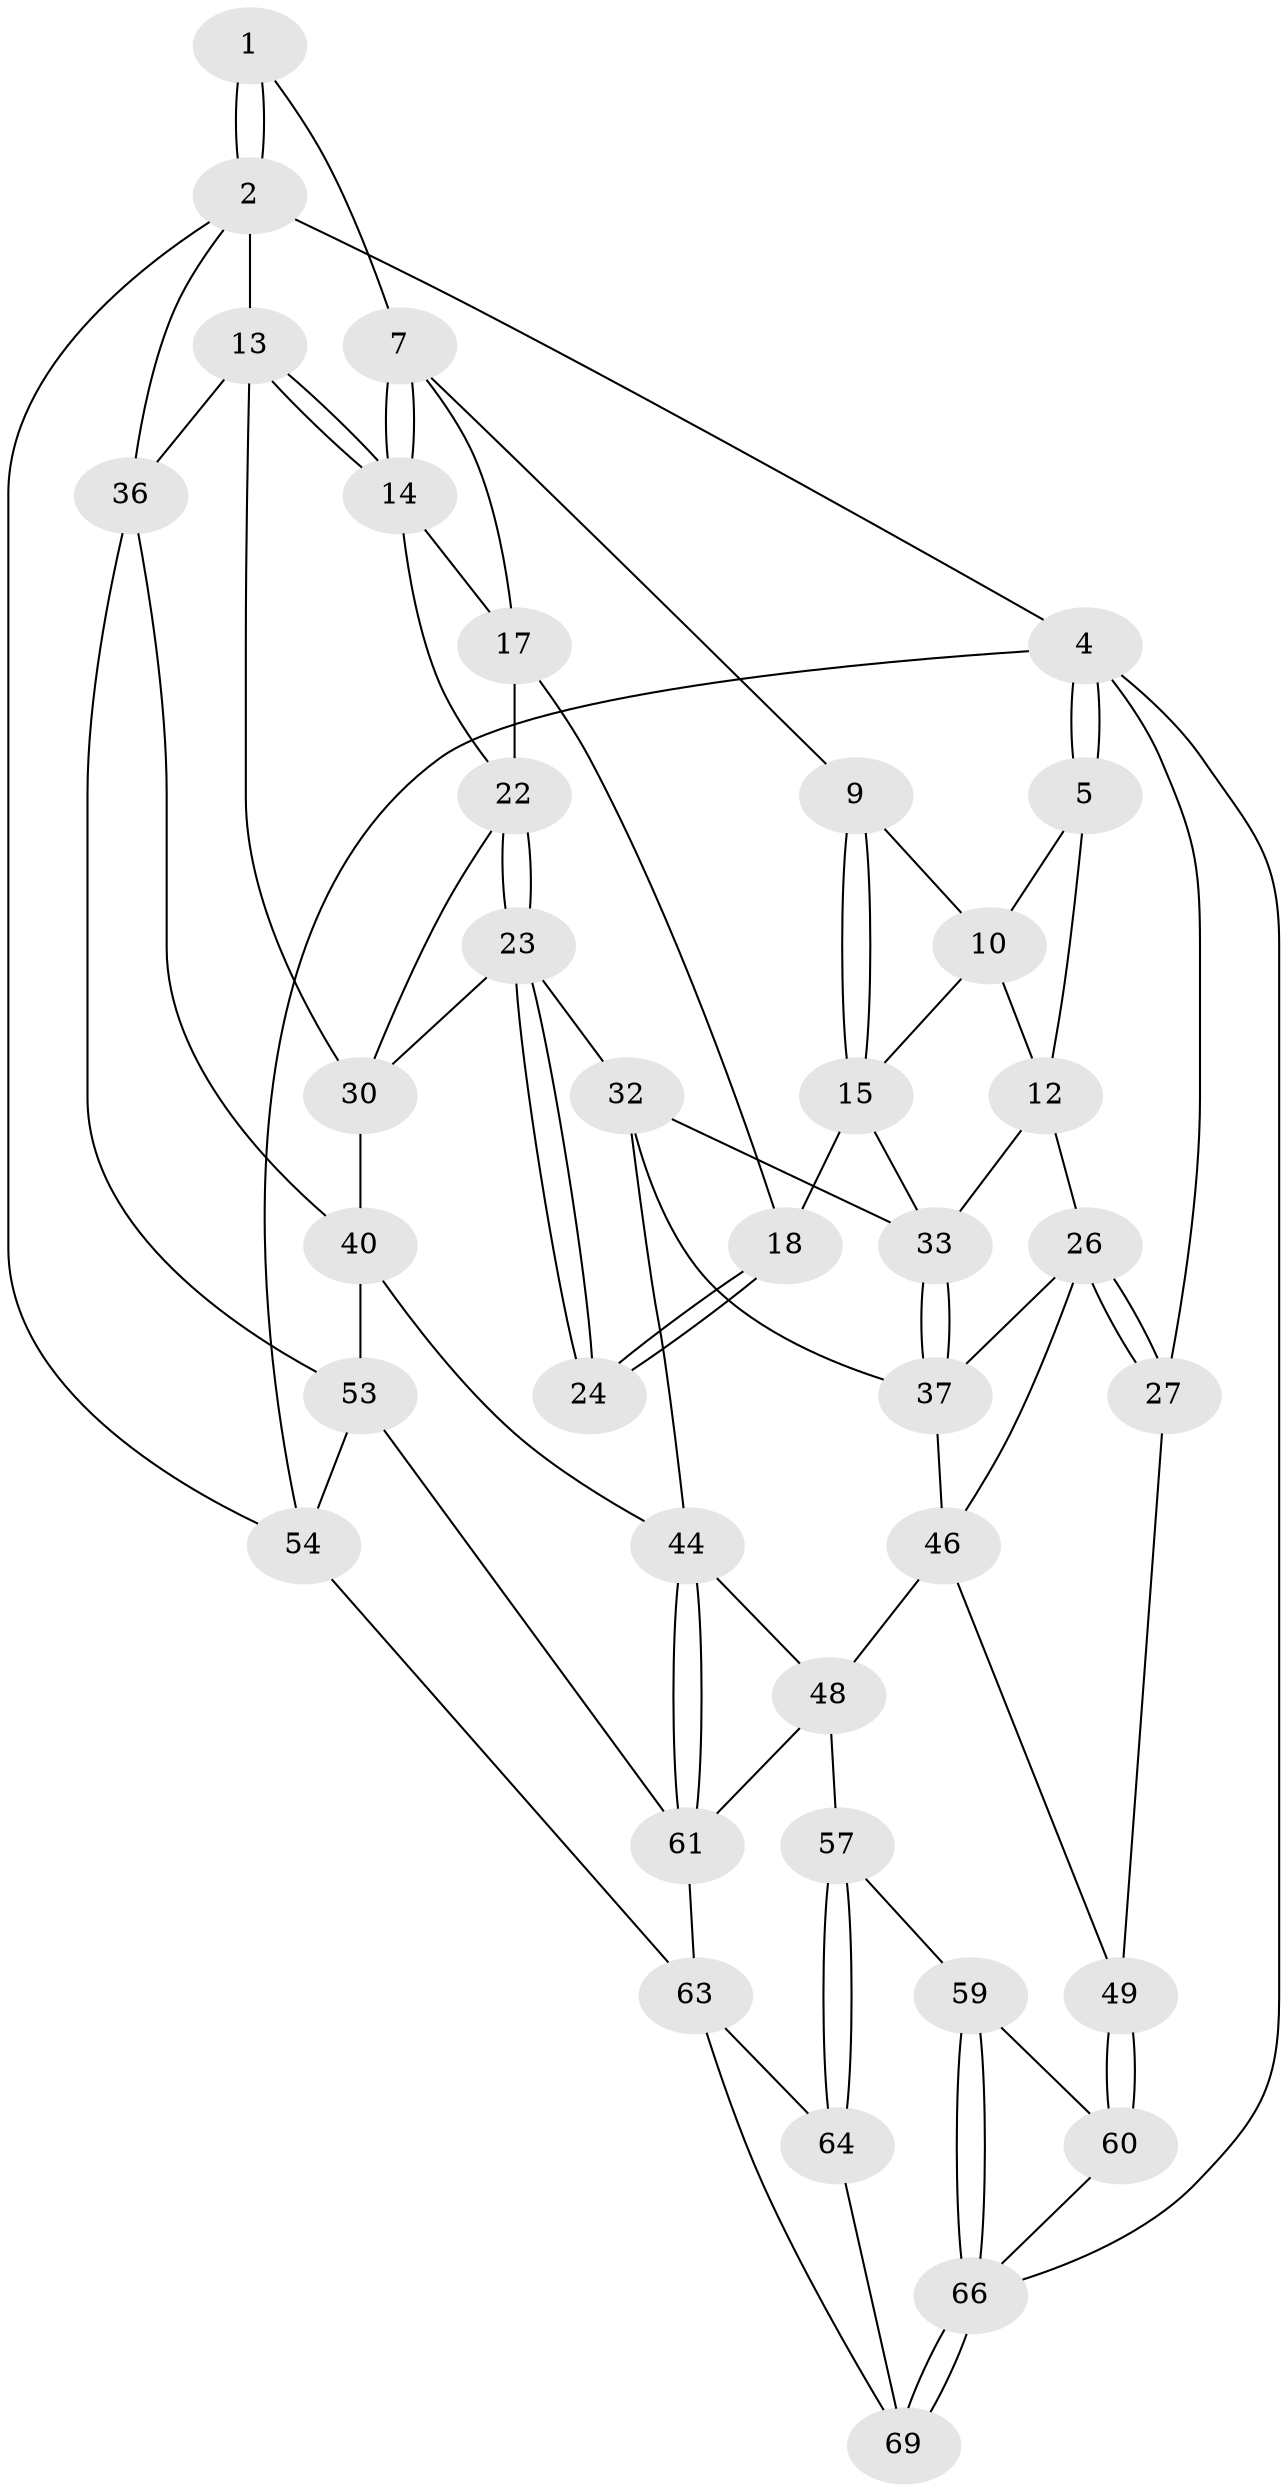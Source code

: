 // original degree distribution, {3: 0.02857142857142857, 5: 0.5142857142857142, 6: 0.21428571428571427, 4: 0.24285714285714285}
// Generated by graph-tools (version 1.1) at 2025/42/03/06/25 10:42:32]
// undirected, 38 vertices, 85 edges
graph export_dot {
graph [start="1"]
  node [color=gray90,style=filled];
  1 [pos="+0.7799257457389143+0"];
  2 [pos="+1+0",super="+3"];
  4 [pos="+0+0",super="+52"];
  5 [pos="+0.119838622676148+0",super="+6"];
  7 [pos="+0.7454937155751962+0",super="+8"];
  9 [pos="+0.5967533003787832+0.10517740530962927"];
  10 [pos="+0.49900573742612314+0.06636265266385714",super="+11"];
  12 [pos="+0.2844872481589914+0.07371076793087275",super="+25"];
  13 [pos="+0.901513508080586+0.2012312890950273",super="+29"];
  14 [pos="+0.8111598664543425+0.14440102255484202",super="+20"];
  15 [pos="+0.4903248134145485+0.21588166939504633",super="+16"];
  17 [pos="+0.6205764482296257+0.13598087022806005",super="+21"];
  18 [pos="+0.6157492126913725+0.1516251905273622",super="+19"];
  22 [pos="+0.6651749435284181+0.22838167155971675",super="+28"];
  23 [pos="+0.6184279154493063+0.2704100341636224",super="+31"];
  24 [pos="+0.6150212470113641+0.2617057301452968"];
  26 [pos="+0.17666043102110082+0.4324940182733353",super="+38"];
  27 [pos="+0+0.34812710524176976",super="+51"];
  30 [pos="+0.7327929203605654+0.3461734773623926",super="+35"];
  32 [pos="+0.519636216558943+0.3832221444850873",super="+41"];
  33 [pos="+0.48612428056422013+0.3691352209386105",super="+34"];
  36 [pos="+1+0.3829292401223902",super="+39"];
  37 [pos="+0.33914120712923285+0.4384354509441048",super="+42"];
  40 [pos="+0.7151420687690209+0.41811178221953393",super="+43"];
  44 [pos="+0.6726770610438846+0.6263067613208095",super="+45"];
  46 [pos="+0.4357765537048644+0.6373456150499299",super="+47"];
  48 [pos="+0.44410725312752636+0.6446719759994365",super="+56"];
  49 [pos="+0.21657328976531803+0.7198771558929419",super="+50"];
  53 [pos="+1+0.8830888405807334",super="+55"];
  54 [pos="+1+1"];
  57 [pos="+0.36885117970413406+0.7460655364181403",super="+58"];
  59 [pos="+0.2580189374263607+0.7781186671310941"];
  60 [pos="+0.2460600121974619+0.7652956819734982",super="+65"];
  61 [pos="+0.5400365751999244+0.8003608218668858",super="+62"];
  63 [pos="+0.5378965860759983+0.830589855658293",super="+70"];
  64 [pos="+0.484395361737447+0.8588777702836877",super="+68"];
  66 [pos="+0+1",super="+67"];
  69 [pos="+0.3301334811387426+1"];
  1 -- 2;
  1 -- 2;
  1 -- 7;
  2 -- 13;
  2 -- 4;
  2 -- 54;
  2 -- 36;
  4 -- 5;
  4 -- 5;
  4 -- 27 [weight=2];
  4 -- 66;
  4 -- 54;
  5 -- 12;
  5 -- 10;
  7 -- 14;
  7 -- 14;
  7 -- 9;
  7 -- 17;
  9 -- 10;
  9 -- 15;
  9 -- 15;
  10 -- 12;
  10 -- 15;
  12 -- 33;
  12 -- 26;
  13 -- 14;
  13 -- 14;
  13 -- 36;
  13 -- 30;
  14 -- 17;
  14 -- 22;
  15 -- 18;
  15 -- 33;
  17 -- 18;
  17 -- 22;
  18 -- 24 [weight=2];
  18 -- 24;
  22 -- 23;
  22 -- 23;
  22 -- 30;
  23 -- 24;
  23 -- 24;
  23 -- 32;
  23 -- 30;
  26 -- 27;
  26 -- 27;
  26 -- 37;
  26 -- 46;
  27 -- 49;
  30 -- 40;
  32 -- 33;
  32 -- 44;
  32 -- 37;
  33 -- 37;
  33 -- 37;
  36 -- 40;
  36 -- 53;
  37 -- 46;
  40 -- 44;
  40 -- 53;
  44 -- 61;
  44 -- 61;
  44 -- 48;
  46 -- 48;
  46 -- 49;
  48 -- 57;
  48 -- 61;
  49 -- 60 [weight=2];
  49 -- 60;
  53 -- 54;
  53 -- 61;
  54 -- 63;
  57 -- 64 [weight=2];
  57 -- 64;
  57 -- 59;
  59 -- 60;
  59 -- 66;
  59 -- 66;
  60 -- 66;
  61 -- 63;
  63 -- 64;
  63 -- 69;
  64 -- 69;
  66 -- 69;
  66 -- 69;
}
